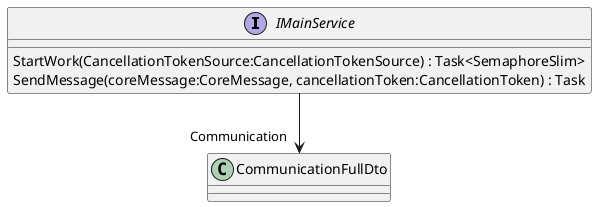 @startuml
interface IMainService {
    StartWork(CancellationTokenSource:CancellationTokenSource) : Task<SemaphoreSlim>
    SendMessage(coreMessage:CoreMessage, cancellationToken:CancellationToken) : Task
}
IMainService --> "Communication" CommunicationFullDto
@enduml
